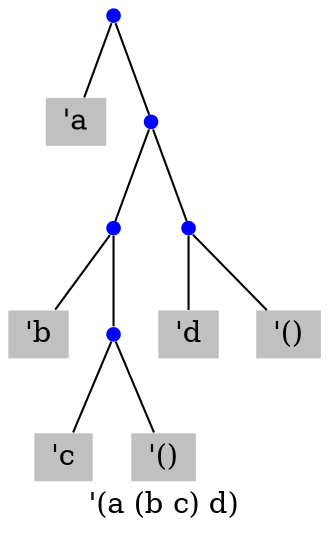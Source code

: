 graph G {
  label = "'(a (b c) d)"
  ordering = "out"
  bgcolor=transparent;
  node [shape="circle" fillcolor="blue" style="filled" penwidth="0"
       width="0.1" height="0.1"]
  t1 [label=""]
  t2 [label=""]
  t3 [label=""]
  t4 [label=""]
  t5 [label=""]

  node [shape=none width="0.3" height="0.3" fillcolor="gray"];
  a [label="'a"]
  b [label="'b"]
  nil1 [label="'()"]
  c [label="'c"]
  nil [label="'()"]
  d [label="'d"]

  t1 -- a
  t1 -- t2
  t2 -- t3
  t3 -- b
  t3 -- t4
  t4 -- c
  t4 -- nil1
  t2 -- t5
  t5 -- d
  t5 -- nil
  
}